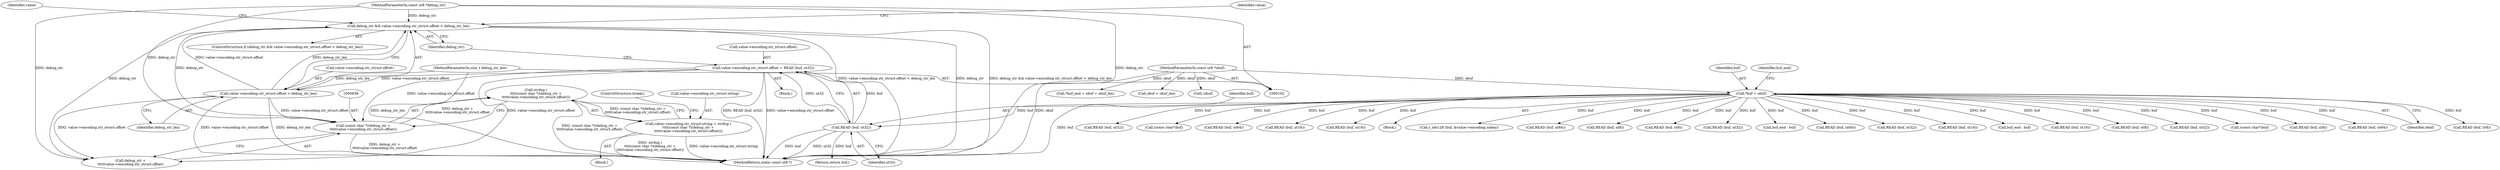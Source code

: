 digraph "0_radare2_2ca9ab45891b6ae8e32b6c28c81eebca059cbe5d_0@API" {
"1000656" [label="(Call,strdup (\n\t\t\t\t(const char *)(debug_str +\n\t\t\t\t\tvalue->encoding.str_struct.offset)))"];
"1000657" [label="(Call,(const char *)(debug_str +\n\t\t\t\t\tvalue->encoding.str_struct.offset))"];
"1000636" [label="(Call,debug_str && value->encoding.str_struct.offset < debug_str_len)"];
"1000108" [label="(MethodParameterIn,const ut8 *debug_str)"];
"1000638" [label="(Call,value->encoding.str_struct.offset < debug_str_len)"];
"1000624" [label="(Call,value->encoding.str_struct.offset = READ (buf, ut32))"];
"1000632" [label="(Call,READ (buf, ut32))"];
"1000112" [label="(Call,*buf = obuf)"];
"1000103" [label="(MethodParameterIn,const ut8 *obuf)"];
"1000109" [label="(MethodParameterIn,size_t debug_str_len)"];
"1000648" [label="(Call,value->encoding.str_struct.string = strdup (\n\t\t\t\t(const char *)(debug_str +\n\t\t\t\t\tvalue->encoding.str_struct.offset)))"];
"1000637" [label="(Identifier,debug_str)"];
"1000112" [label="(Call,*buf = obuf)"];
"1000328" [label="(Call,READ (buf, ut32))"];
"1000445" [label="(Call,(const char*)buf)"];
"1000749" [label="(Call,READ (buf, ut8))"];
"1000782" [label="(Call,READ (buf, ut64))"];
"1000648" [label="(Call,value->encoding.str_struct.string = strdup (\n\t\t\t\t(const char *)(debug_str +\n\t\t\t\t\tvalue->encoding.str_struct.offset)))"];
"1000679" [label="(ControlStructure,break;)"];
"1000113" [label="(Identifier,buf)"];
"1000116" [label="(Call,*buf_end = obuf + obuf_len)"];
"1000114" [label="(Identifier,obuf)"];
"1000200" [label="(Call,READ (buf, ut8))"];
"1000222" [label="(Call,READ (buf, ut32))"];
"1000437" [label="(Call,(const char*)buf)"];
"1000118" [label="(Call,obuf + obuf_len)"];
"1000233" [label="(Call,READ (buf, ut64))"];
"1000659" [label="(Call,debug_str +\n\t\t\t\t\tvalue->encoding.str_struct.offset)"];
"1000635" [label="(ControlStructure,if (debug_str && value->encoding.str_struct.offset < debug_str_len))"];
"1000647" [label="(Block,)"];
"1000632" [label="(Call,READ (buf, ut32))"];
"1000211" [label="(Call,READ (buf, ut16))"];
"1000636" [label="(Call,debug_str && value->encoding.str_struct.offset < debug_str_len)"];
"1000108" [label="(MethodParameterIn,const ut8 *debug_str)"];
"1000398" [label="(Call,READ (buf, ut16))"];
"1000649" [label="(Call,value->encoding.str_struct.string)"];
"1000638" [label="(Call,value->encoding.str_struct.offset < debug_str_len)"];
"1000133" [label="(Call,!obuf)"];
"1000657" [label="(Call,(const char *)(debug_str +\n\t\t\t\t\tvalue->encoding.str_struct.offset))"];
"1000186" [label="(Block,)"];
"1000103" [label="(MethodParameterIn,const ut8 *obuf)"];
"1000109" [label="(MethodParameterIn,size_t debug_str_len)"];
"1000634" [label="(Identifier,ut32)"];
"1000110" [label="(Block,)"];
"1000614" [label="(Call,r_leb128 (buf, &value->encoding.sdata))"];
"1000738" [label="(Call,READ (buf, ut64))"];
"1000656" [label="(Call,strdup (\n\t\t\t\t(const char *)(debug_str +\n\t\t\t\t\tvalue->encoding.str_struct.offset)))"];
"1000814" [label="(MethodReturn,static const ut8 *)"];
"1000652" [label="(Identifier,value)"];
"1000646" [label="(Identifier,debug_str_len)"];
"1000633" [label="(Identifier,buf)"];
"1000607" [label="(Call,READ (buf, ut8))"];
"1000538" [label="(Call,READ (buf, ut8))"];
"1000771" [label="(Call,READ (buf, ut32))"];
"1000455" [label="(Call,buf_end - buf)"];
"1000420" [label="(Call,READ (buf, ut64))"];
"1000625" [label="(Call,value->encoding.str_struct.offset)"];
"1000812" [label="(Return,return buf;)"];
"1000639" [label="(Call,value->encoding.str_struct.offset)"];
"1000409" [label="(Call,READ (buf, ut32))"];
"1000760" [label="(Call,READ (buf, ut16))"];
"1000117" [label="(Identifier,buf_end)"];
"1000702" [label="(Call,buf_end - buf)"];
"1000257" [label="(Call,READ (buf, ut16))"];
"1000793" [label="(Call,READ (buf, ut8))"];
"1000674" [label="(Identifier,value)"];
"1000624" [label="(Call,value->encoding.str_struct.offset = READ (buf, ut32))"];
"1000656" -> "1000648"  [label="AST: "];
"1000656" -> "1000657"  [label="CFG: "];
"1000657" -> "1000656"  [label="AST: "];
"1000648" -> "1000656"  [label="CFG: "];
"1000656" -> "1000814"  [label="DDG: (const char *)(debug_str +\n\t\t\t\t\tvalue->encoding.str_struct.offset)"];
"1000656" -> "1000648"  [label="DDG: (const char *)(debug_str +\n\t\t\t\t\tvalue->encoding.str_struct.offset)"];
"1000657" -> "1000656"  [label="DDG: debug_str +\n\t\t\t\t\tvalue->encoding.str_struct.offset"];
"1000657" -> "1000659"  [label="CFG: "];
"1000658" -> "1000657"  [label="AST: "];
"1000659" -> "1000657"  [label="AST: "];
"1000657" -> "1000814"  [label="DDG: debug_str +\n\t\t\t\t\tvalue->encoding.str_struct.offset"];
"1000636" -> "1000657"  [label="DDG: debug_str"];
"1000108" -> "1000657"  [label="DDG: debug_str"];
"1000638" -> "1000657"  [label="DDG: value->encoding.str_struct.offset"];
"1000624" -> "1000657"  [label="DDG: value->encoding.str_struct.offset"];
"1000636" -> "1000635"  [label="AST: "];
"1000636" -> "1000637"  [label="CFG: "];
"1000636" -> "1000638"  [label="CFG: "];
"1000637" -> "1000636"  [label="AST: "];
"1000638" -> "1000636"  [label="AST: "];
"1000652" -> "1000636"  [label="CFG: "];
"1000674" -> "1000636"  [label="CFG: "];
"1000636" -> "1000814"  [label="DDG: value->encoding.str_struct.offset < debug_str_len"];
"1000636" -> "1000814"  [label="DDG: debug_str"];
"1000636" -> "1000814"  [label="DDG: debug_str && value->encoding.str_struct.offset < debug_str_len"];
"1000108" -> "1000636"  [label="DDG: debug_str"];
"1000638" -> "1000636"  [label="DDG: value->encoding.str_struct.offset"];
"1000638" -> "1000636"  [label="DDG: debug_str_len"];
"1000636" -> "1000659"  [label="DDG: debug_str"];
"1000108" -> "1000102"  [label="AST: "];
"1000108" -> "1000814"  [label="DDG: debug_str"];
"1000108" -> "1000659"  [label="DDG: debug_str"];
"1000638" -> "1000646"  [label="CFG: "];
"1000639" -> "1000638"  [label="AST: "];
"1000646" -> "1000638"  [label="AST: "];
"1000638" -> "1000814"  [label="DDG: value->encoding.str_struct.offset"];
"1000638" -> "1000814"  [label="DDG: debug_str_len"];
"1000624" -> "1000638"  [label="DDG: value->encoding.str_struct.offset"];
"1000109" -> "1000638"  [label="DDG: debug_str_len"];
"1000638" -> "1000659"  [label="DDG: value->encoding.str_struct.offset"];
"1000624" -> "1000186"  [label="AST: "];
"1000624" -> "1000632"  [label="CFG: "];
"1000625" -> "1000624"  [label="AST: "];
"1000632" -> "1000624"  [label="AST: "];
"1000637" -> "1000624"  [label="CFG: "];
"1000624" -> "1000814"  [label="DDG: READ (buf, ut32)"];
"1000624" -> "1000814"  [label="DDG: value->encoding.str_struct.offset"];
"1000632" -> "1000624"  [label="DDG: buf"];
"1000632" -> "1000624"  [label="DDG: ut32"];
"1000624" -> "1000659"  [label="DDG: value->encoding.str_struct.offset"];
"1000632" -> "1000634"  [label="CFG: "];
"1000633" -> "1000632"  [label="AST: "];
"1000634" -> "1000632"  [label="AST: "];
"1000632" -> "1000814"  [label="DDG: buf"];
"1000632" -> "1000814"  [label="DDG: ut32"];
"1000112" -> "1000632"  [label="DDG: buf"];
"1000632" -> "1000812"  [label="DDG: buf"];
"1000112" -> "1000110"  [label="AST: "];
"1000112" -> "1000114"  [label="CFG: "];
"1000113" -> "1000112"  [label="AST: "];
"1000114" -> "1000112"  [label="AST: "];
"1000117" -> "1000112"  [label="CFG: "];
"1000112" -> "1000814"  [label="DDG: buf"];
"1000103" -> "1000112"  [label="DDG: obuf"];
"1000112" -> "1000200"  [label="DDG: buf"];
"1000112" -> "1000211"  [label="DDG: buf"];
"1000112" -> "1000222"  [label="DDG: buf"];
"1000112" -> "1000233"  [label="DDG: buf"];
"1000112" -> "1000257"  [label="DDG: buf"];
"1000112" -> "1000328"  [label="DDG: buf"];
"1000112" -> "1000398"  [label="DDG: buf"];
"1000112" -> "1000409"  [label="DDG: buf"];
"1000112" -> "1000420"  [label="DDG: buf"];
"1000112" -> "1000437"  [label="DDG: buf"];
"1000112" -> "1000445"  [label="DDG: buf"];
"1000112" -> "1000455"  [label="DDG: buf"];
"1000112" -> "1000538"  [label="DDG: buf"];
"1000112" -> "1000607"  [label="DDG: buf"];
"1000112" -> "1000614"  [label="DDG: buf"];
"1000112" -> "1000702"  [label="DDG: buf"];
"1000112" -> "1000738"  [label="DDG: buf"];
"1000112" -> "1000749"  [label="DDG: buf"];
"1000112" -> "1000760"  [label="DDG: buf"];
"1000112" -> "1000771"  [label="DDG: buf"];
"1000112" -> "1000782"  [label="DDG: buf"];
"1000112" -> "1000793"  [label="DDG: buf"];
"1000103" -> "1000102"  [label="AST: "];
"1000103" -> "1000814"  [label="DDG: obuf"];
"1000103" -> "1000116"  [label="DDG: obuf"];
"1000103" -> "1000118"  [label="DDG: obuf"];
"1000103" -> "1000133"  [label="DDG: obuf"];
"1000109" -> "1000102"  [label="AST: "];
"1000109" -> "1000814"  [label="DDG: debug_str_len"];
"1000648" -> "1000647"  [label="AST: "];
"1000649" -> "1000648"  [label="AST: "];
"1000679" -> "1000648"  [label="CFG: "];
"1000648" -> "1000814"  [label="DDG: strdup (\n\t\t\t\t(const char *)(debug_str +\n\t\t\t\t\tvalue->encoding.str_struct.offset))"];
"1000648" -> "1000814"  [label="DDG: value->encoding.str_struct.string"];
}
